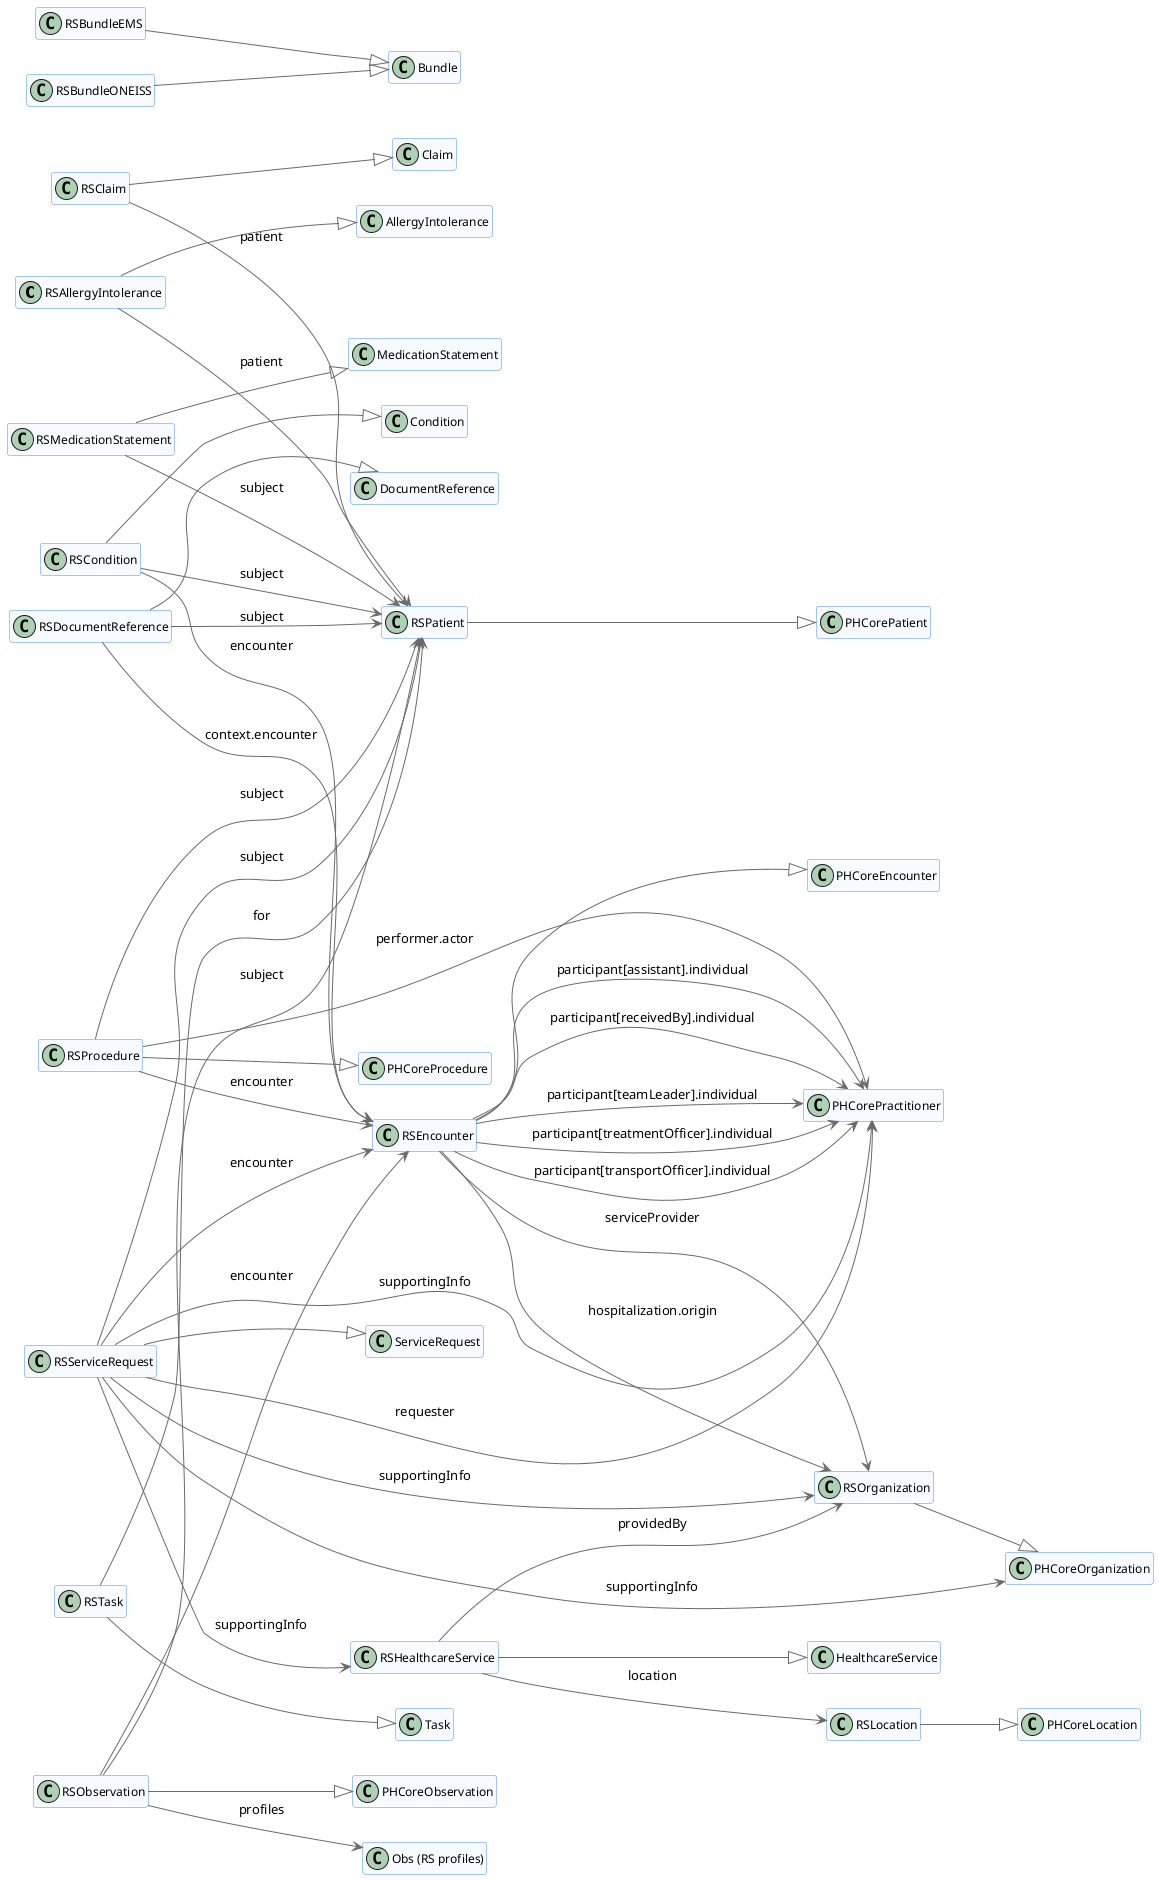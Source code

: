 @startuml
skinparam ClassFontName Arial
skinparam ClassFontSize 12
skinparam ClassAttributeIconSize 0
skinparam ClassBackgroundColor #F7FBFF
skinparam ClassBorderColor #4A90E2
skinparam ArrowColor #6A6A6A
skinparam ArrowThickness 1
hide members
left to right direction

class "RSAllergyIntolerance"
class "AllergyIntolerance"
class "RSPatient"
class "RSBundleEMS"
class "Bundle"
class "RSBundleONEISS"
class "RSClaim"
class "Claim"
class "RSCondition"
class "Condition"
class "RSEncounter"
class "RSDocumentReference"
class "DocumentReference"
class "PHCoreEncounter"
class "RSOrganization"
class "PHCorePractitioner"
class "RSLocation"
class "PHCoreLocation"
class "RSMedicationStatement"
class "MedicationStatement"
class "RSObservation"
class "PHCoreObservation"
class "PHCoreOrganization"
class "RSHealthcareService"
class "HealthcareService"
class "PHCorePatient"
class "RSProcedure"
class "PHCoreProcedure"
class "RSServiceRequest"
class "ServiceRequest"
class "RSTask"
class "Task"
class "Obs (RS profiles)"

"RSAllergyIntolerance" --> "RSPatient" : patient
"RSClaim" --> "RSPatient" : patient
"RSCondition" --> "RSPatient" : subject
"RSCondition" --> "RSEncounter" : encounter
"RSDocumentReference" --> "RSPatient" : subject
"RSDocumentReference" --> "RSEncounter" : context.encounter
"RSEncounter" --> "RSOrganization" : serviceProvider
"RSEncounter" --> "RSOrganization" : hospitalization.origin
"RSEncounter" --> "PHCorePractitioner" : participant[receivedBy].individual
"RSEncounter" --> "PHCorePractitioner" : participant[teamLeader].individual
"RSEncounter" --> "PHCorePractitioner" : participant[treatmentOfficer].individual
"RSEncounter" --> "PHCorePractitioner" : participant[transportOfficer].individual
"RSEncounter" --> "PHCorePractitioner" : participant[assistant].individual
"RSMedicationStatement" --> "RSPatient" : subject
"RSObservation" --> "RSPatient" : subject
"RSObservation" --> "RSEncounter" : encounter
"RSHealthcareService" --> "RSOrganization" : providedBy
"RSHealthcareService" --> "RSLocation" : location
"RSProcedure" --> "RSPatient" : subject
"RSProcedure" --> "RSEncounter" : encounter
"RSProcedure" --> "PHCorePractitioner" : performer.actor
"RSServiceRequest" --> "RSHealthcareService" : supportingInfo
"RSServiceRequest" --> "RSOrganization" : supportingInfo
"RSServiceRequest" --> "PHCoreOrganization" : supportingInfo
"RSServiceRequest" --> "PHCorePractitioner" : supportingInfo
"RSServiceRequest" --> "PHCorePractitioner" : requester
"RSServiceRequest" --> "RSPatient" : subject
"RSServiceRequest" --> "RSEncounter" : encounter
"RSTask" --> "RSPatient" : for
"RSObservation" --> "Obs (RS profiles)" : profiles
"RSAllergyIntolerance" --|> "AllergyIntolerance"
"RSBundleEMS" --|> "Bundle"
"RSBundleONEISS" --|> "Bundle"
"RSClaim" --|> "Claim"
"RSCondition" --|> "Condition"
"RSDocumentReference" --|> "DocumentReference"
"RSEncounter" --|> "PHCoreEncounter"
"RSLocation" --|> "PHCoreLocation"
"RSMedicationStatement" --|> "MedicationStatement"
"RSObservation" --|> "PHCoreObservation"
"RSOrganization" --|> "PHCoreOrganization"
"RSHealthcareService" --|> "HealthcareService"
"RSPatient" --|> "PHCorePatient"
"RSProcedure" --|> "PHCoreProcedure"
"RSServiceRequest" --|> "ServiceRequest"
"RSTask" --|> "Task"

@enduml